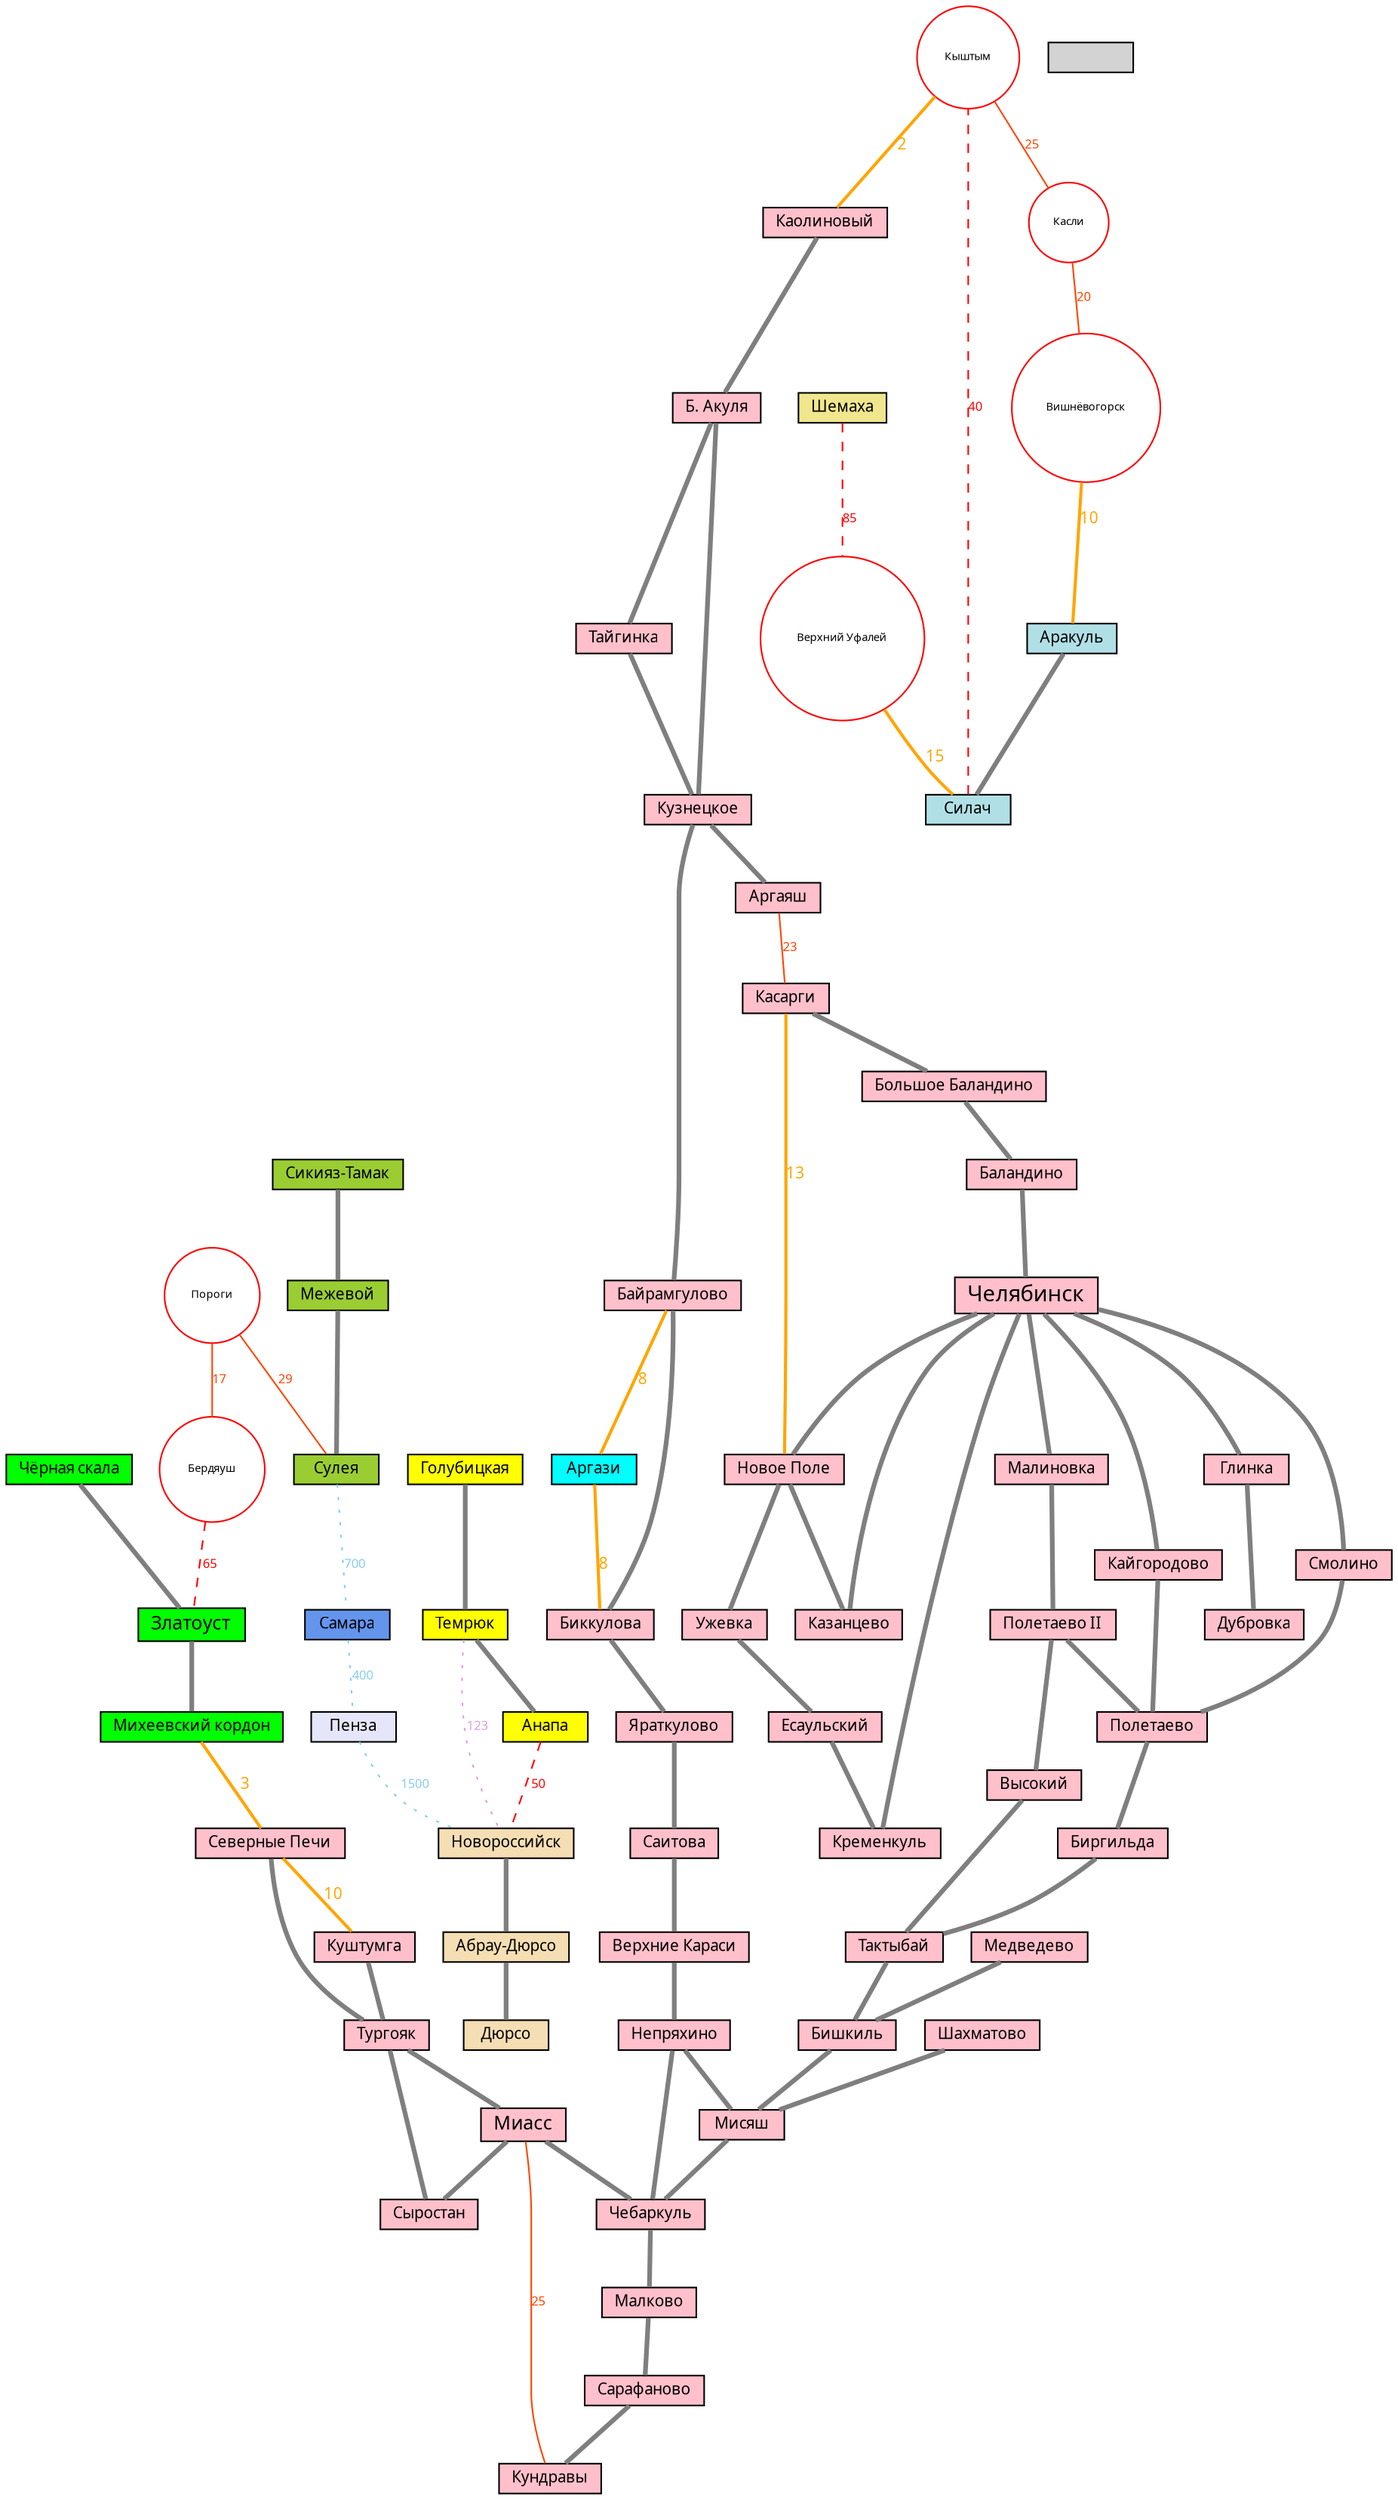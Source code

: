 graph G {
    node [ shape=box, fontsize=10, fontname="Droid Sans", style=filled, height=0.2 ]
    edge [ color=gray50, penwidth=3, fontname="Droid Sans" ]
    graph [ overlap=false ]

    subgraph main {
        node [ fillcolor=pink ]

        Челябинск [ fontsize=14 ]
        Миасс [ fontsize=12 ]
        Челябинск -- Смолино -- Полетаево -- Биргильда -- Тактыбай -- Бишкиль -- Мисяш -- Чебаркуль
        Миасс -- Чебаркуль
        Непряхино -- Мисяш
        Шахматово -- Мисяш
//        Бишкиль -- Медведево 
        Медведево -- Бишкиль
        Челябинск -- Малиновка -- "Полетаево II" -- Высокий -- Тактыбай
        "Полетаево II" -- Полетаево
        Каолиновый -- "Б. Акуля" -- Кузнецкое -- Байрамгулово -- Биккулова -- Яраткулово -- Саитова -- "Верхние Караси" -- Непряхино -- Чебаркуль -- Малково -- Сарафаново -- Кундравы
        "Б. Акуля" -- Тайгинка -- Кузнецкое -- Аргаяш
        Челябинск -- Кайгородово -- Полетаево
        Есаульский -- Кременкуль -- Челябинск
        Касарги -- "Большое Баландино" -- Баландино -- Челябинск
        "Северные Печи" -- Тургояк -- Миасс -- Сыростан
        Куштумга -- Тургояк -- Сыростан
        Челябинск -- "Новое Поле" -- Ужевка -- Есаульский
        "Новое Поле" -- Казанцево -- Челябинск
        Челябинск -- Глинка -- Дубровка
    }

    subgraph north {
        node [ fillcolor=powderblue ]

        Аракуль -- Силач
    }

    subgraph argazi {
        node [ fillcolor=cyan ]

        Аргази
    }

    subgraph penza {
        node [ fillcolor=lavender ]

        Пенза
    }

    subgraph samara {
        node [ fillcolor=cornflowerblue ]

        Самара
    }

    subgraph shemakha {
        node [ fillcolor=khaki ]

        Шемаха
    }

    subgraph mount {
        node [ fillcolor=green ]
        Златоуст [ fontsize=12 ]

        "Чёрная скала" -- Златоуст -- "Михеевский кордон"
    }

    subgraph ai {
        node [ fillcolor=yellowgreen ]

        "Сикияз-Тамак" -- Межевой -- Сулея
    }

    subgraph south1 {
        node [ fillcolor=yellow ]

        Голубицкая -- Темрюк -- Анапа
    }

    subgraph south2 {
        node [ fillcolor=wheat ]

        Новороссийск -- "Абрау-Дюрсо" -- Дюрсо
    }

    subgraph failed_cities {
        node [ shape="circle",fillcolor="white",color="red",fontsize=7, height=0.1 ]
        Кыштым Касли Пороги Бердяуш Вишнёвогорск "Верхний Уфалей"
    }

    subgraph failed {

        // Ближние — можно пройти за час
        edge [ color=orange, fontcolor=orange, fontsize=10, penwidth=2 ]
        Кыштым -- Каолиновый [ label=2 ]
        "Михеевский кордон" -- "Северные Печи" [ label=3 ]
        Байрамгулово -- Аргази -- Биккулова [ label=8 ]
        Вишнёвогорск -- Аракуль  [ label=10 ]
        "Северные Печи" -- Куштумга [ label=10 ]
        Касарги -- "Новое Поле" [ label=13 ]
        "Верхний Уфалей" -- Силач [ label=15 ]

        // Ближние
        edge [ color=orangered, fontcolor=orangered, fontsize=8, penwidth=1 ]
        Пороги -- Бердяуш [ label=17 ]
        Миасс -- Кундравы  [ label=25 ]
        Аргаяш -- Касарги  [ label=23 ]
        Пороги -- Сулея  [ label=29 ]
        Кыштым -- Касли  [ label=25 ]
        Касли -- Вишнёвогорск [ label=20]

        // Средние — можно пройти за день
        edge [ color=red, fontcolor=red, style="dashed" ]
        Силач -- Кыштым  [ label=40 ]
        Анапа -- Новороссийск [ label=50 ]
        Шемаха -- "Верхний Уфалей" [ label=85 ]
        Бердяуш -- Златоуст [ label=65 ]

        // Дальние
        edge [ color=plum, fontcolor=plum, style="dotted" ]
        Темрюк -- Новороссийск [ label=123 ]

        // Совсем дальние — нереально проехать
        edge [ color=skyblue, fontcolor=skyblue ]
        Самара -- Пенза [ label=400 ]
        Сулея -- Самара [ label=700 ]
        Пенза -- Новороссийск [ label=1500 ]

    }
}

// https://gist.github.com/shoorick/6155062
